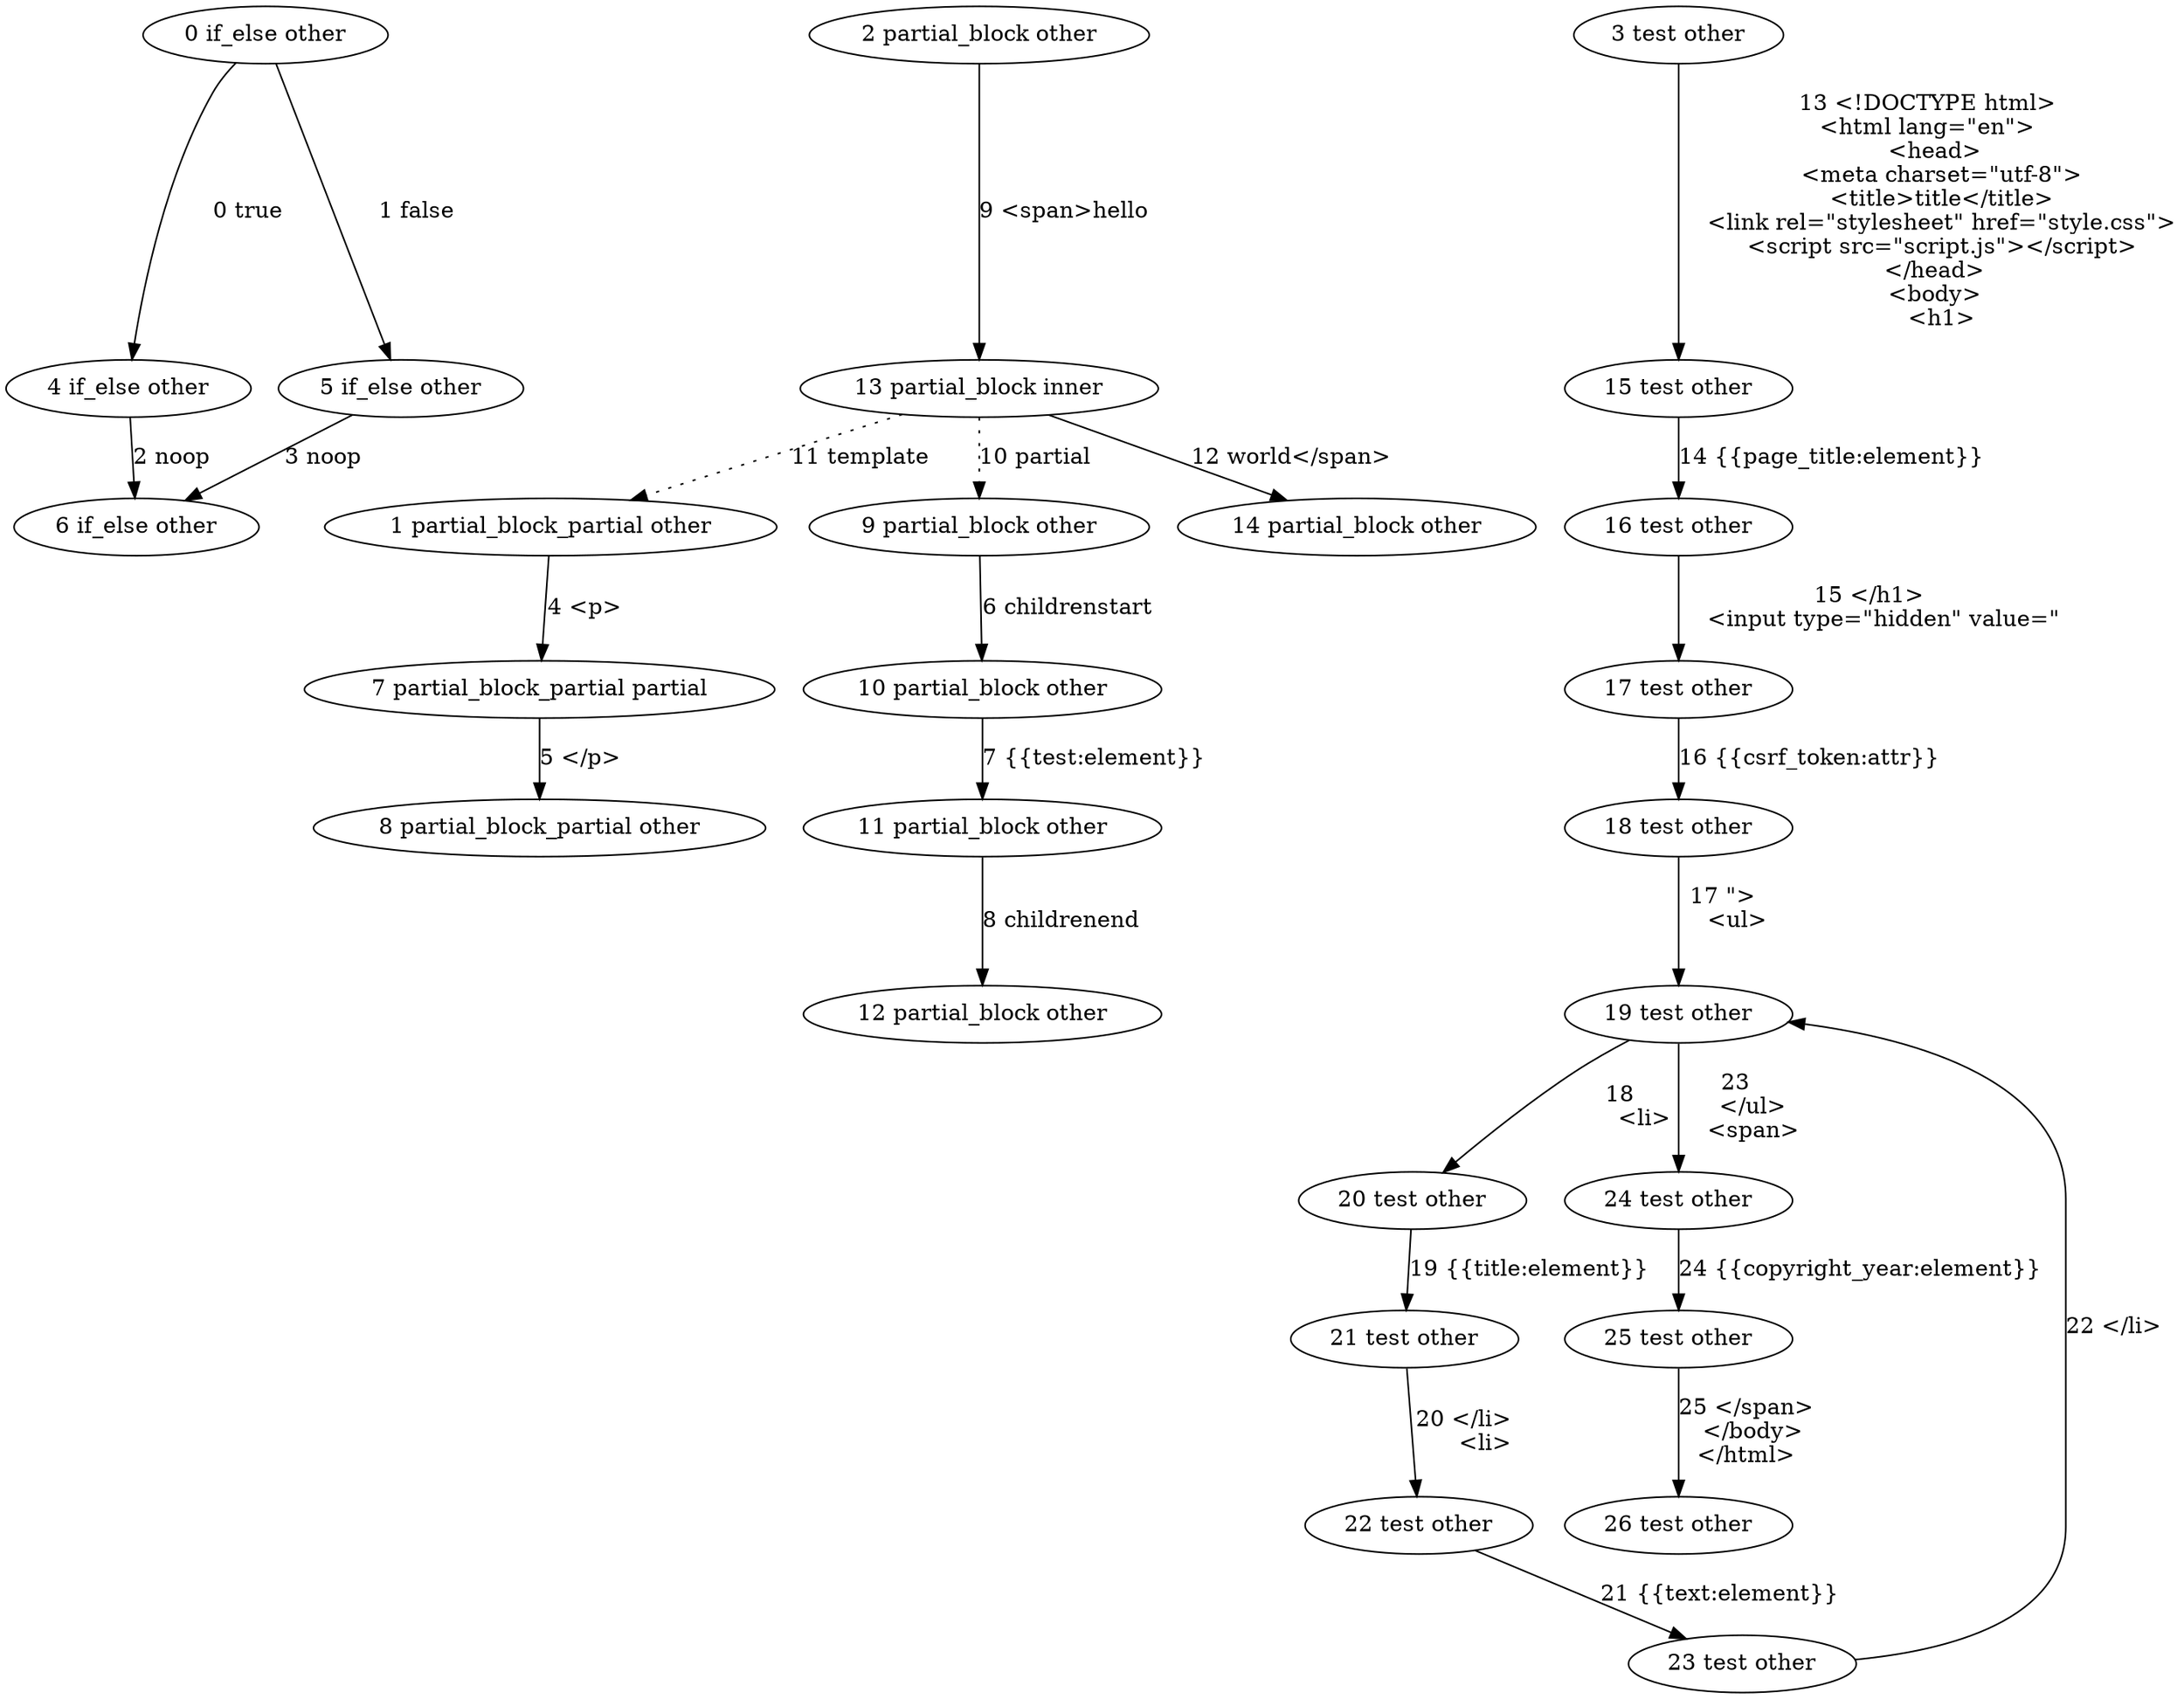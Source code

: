 digraph {
    0 [ label = "0 if_else other"]
    1 [ label = "1 partial_block_partial other"]
    2 [ label = "2 partial_block other"]
    3 [ label = "3 test other"]
    4 [ label = "4 if_else other"]
    5 [ label = "5 if_else other"]
    6 [ label = "6 if_else other"]
    7 [ label = "7 partial_block_partial partial"]
    8 [ label = "8 partial_block_partial other"]
    9 [ label = "9 partial_block other"]
    10 [ label = "10 partial_block other"]
    11 [ label = "11 partial_block other"]
    12 [ label = "12 partial_block other"]
    13 [ label = "13 partial_block inner"]
    14 [ label = "14 partial_block other"]
    15 [ label = "15 test other"]
    16 [ label = "16 test other"]
    17 [ label = "17 test other"]
    18 [ label = "18 test other"]
    19 [ label = "19 test other"]
    20 [ label = "20 test other"]
    21 [ label = "21 test other"]
    22 [ label = "22 test other"]
    23 [ label = "23 test other"]
    24 [ label = "24 test other"]
    25 [ label = "25 test other"]
    26 [ label = "26 test other"]
    0 -> 4 [ label = "0 true"]
    0 -> 5 [ label = "1 false"]
    4 -> 6 [ label = "2 noop"]
    5 -> 6 [ label = "3 noop"]
    1 -> 7 [ label = "4 <p>"]
    7 -> 8 [ label = "5 </p>"]
    9 -> 10 [ label = "6 childrenstart"]
    10 -> 11 [ label = "7 {{test:element}}"]
    11 -> 12 [ label = "8 childrenend"]
    2 -> 13 [ label = "9 <span>hello"]
    13 -> 9 [ label = "10 partial" style = dotted]
    13 -> 1 [ label = "11 template" style = dotted]
    13 -> 14 [ label = "12 world</span>"]
    3 -> 15 [ label = "13 <!DOCTYPE html>
<html lang=\"en\">
  <head>
    <meta charset=\"utf-8\">
    <title>title</title>
    <link rel=\"stylesheet\" href=\"style.css\">
    <script src=\"script.js\"></script>
  </head>
  <body>
    <h1>"]
    15 -> 16 [ label = "14 {{page_title:element}}"]
    16 -> 17 [ label = "15 </h1>
    <input type=\"hidden\" value=\""]
    17 -> 18 [ label = "16 {{csrf_token:attr}}"]
    18 -> 19 [ label = "17 \">
    <ul>
    "]
    19 -> 20 [ label = "18 
      <li>"]
    20 -> 21 [ label = "19 {{title:element}}"]
    21 -> 22 [ label = "20 </li>
      <li>"]
    22 -> 23 [ label = "21 {{text:element}}"]
    23 -> 19 [ label = "22 </li>
    "]
    19 -> 24 [ label = "23 
    </ul>
    <span>"]
    24 -> 25 [ label = "24 {{copyright_year:element}}"]
    25 -> 26 [ label = "25 </span>
  </body>
</html>"]
}
